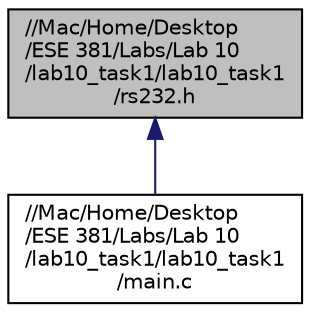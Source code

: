 digraph "//Mac/Home/Desktop/ESE 381/Labs/Lab 10/lab10_task1/lab10_task1/rs232.h"
{
 // LATEX_PDF_SIZE
  edge [fontname="Helvetica",fontsize="10",labelfontname="Helvetica",labelfontsize="10"];
  node [fontname="Helvetica",fontsize="10",shape=record];
  Node1 [label="//Mac/Home/Desktop\l/ESE 381/Labs/Lab 10\l/lab10_task1/lab10_task1\l/rs232.h",height=0.2,width=0.4,color="black", fillcolor="grey75", style="filled", fontcolor="black",tooltip=" "];
  Node1 -> Node2 [dir="back",color="midnightblue",fontsize="10",style="solid"];
  Node2 [label="//Mac/Home/Desktop\l/ESE 381/Labs/Lab 10\l/lab10_task1/lab10_task1\l/main.c",height=0.2,width=0.4,color="black", fillcolor="white", style="filled",URL="$main_8c.html",tooltip=" "];
}
